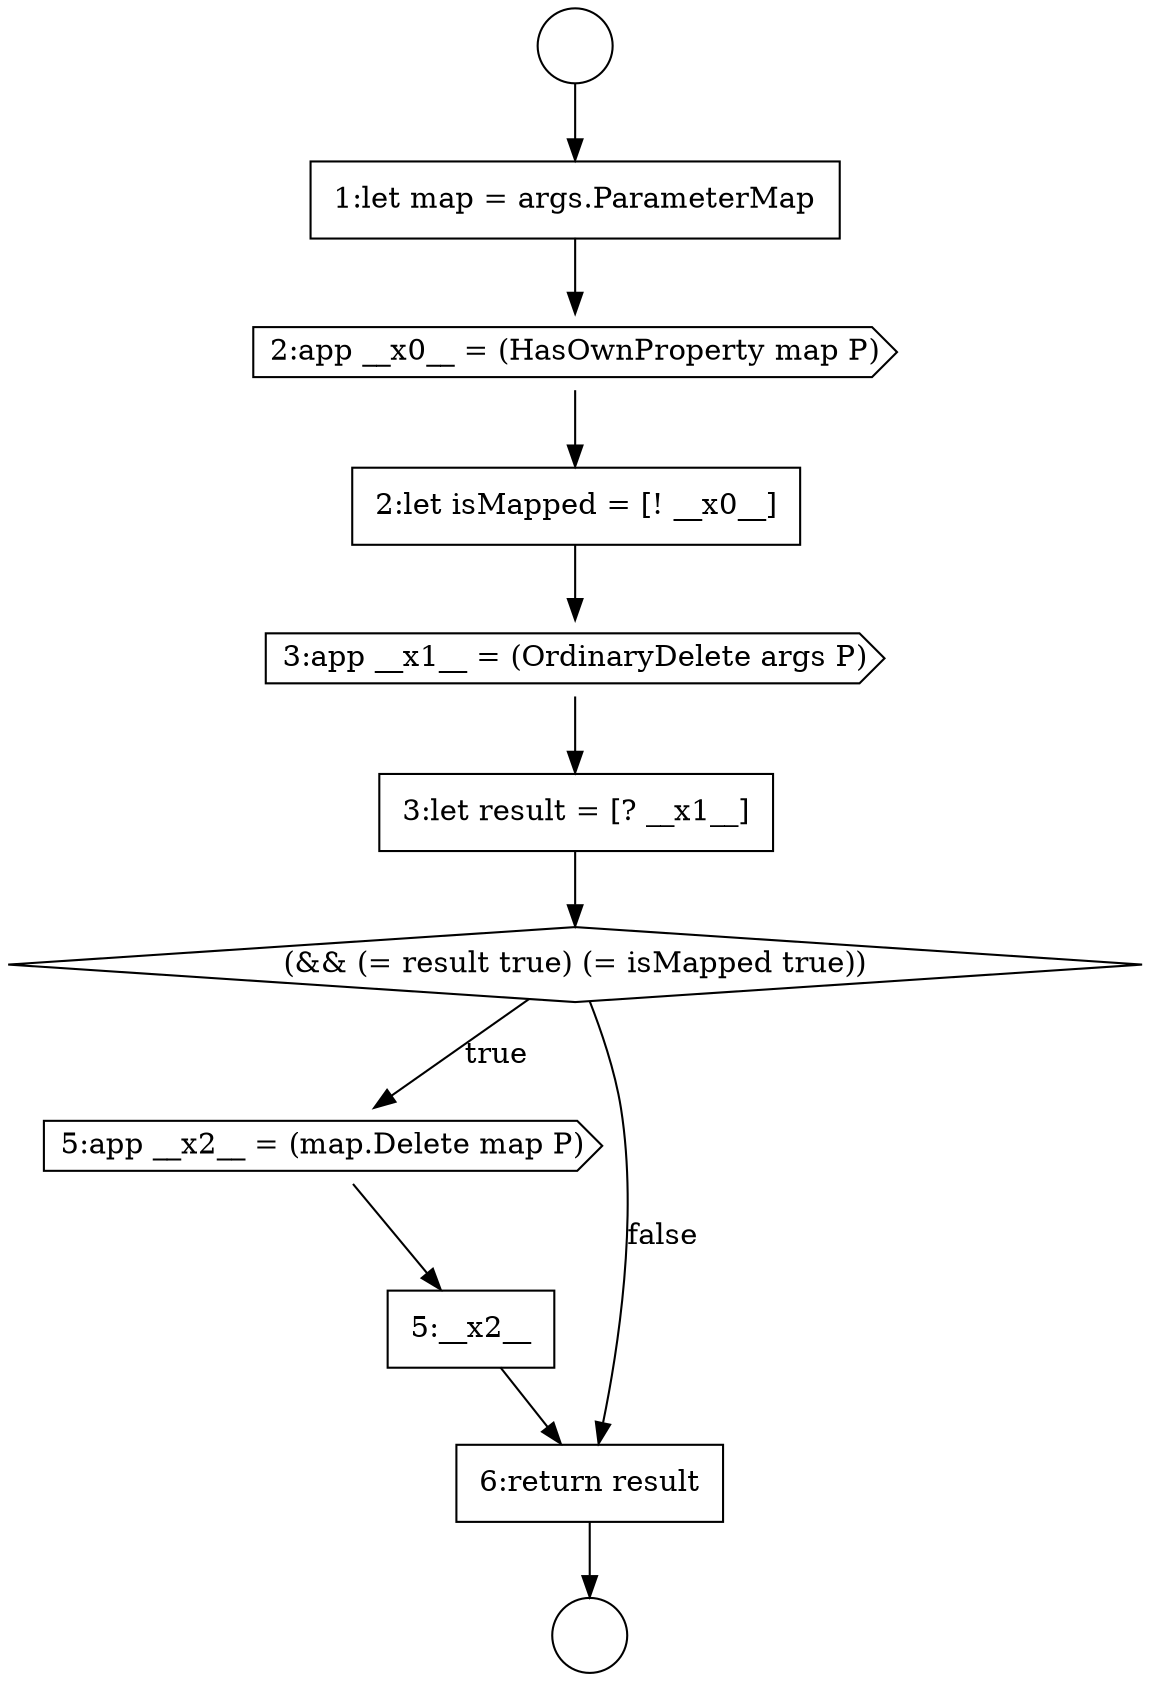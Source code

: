 digraph {
  node2348 [shape=circle label=" " color="black" fillcolor="white" style=filled]
  node2356 [shape=cds, label=<<font color="black">5:app __x2__ = (map.Delete map P)</font>> color="black" fillcolor="white" style=filled]
  node2349 [shape=circle label=" " color="black" fillcolor="white" style=filled]
  node2355 [shape=diamond, label=<<font color="black">(&amp;&amp; (= result true) (= isMapped true))</font>> color="black" fillcolor="white" style=filled]
  node2358 [shape=none, margin=0, label=<<font color="black">
    <table border="0" cellborder="1" cellspacing="0" cellpadding="10">
      <tr><td align="left">6:return result</td></tr>
    </table>
  </font>> color="black" fillcolor="white" style=filled]
  node2350 [shape=none, margin=0, label=<<font color="black">
    <table border="0" cellborder="1" cellspacing="0" cellpadding="10">
      <tr><td align="left">1:let map = args.ParameterMap</td></tr>
    </table>
  </font>> color="black" fillcolor="white" style=filled]
  node2354 [shape=none, margin=0, label=<<font color="black">
    <table border="0" cellborder="1" cellspacing="0" cellpadding="10">
      <tr><td align="left">3:let result = [? __x1__]</td></tr>
    </table>
  </font>> color="black" fillcolor="white" style=filled]
  node2357 [shape=none, margin=0, label=<<font color="black">
    <table border="0" cellborder="1" cellspacing="0" cellpadding="10">
      <tr><td align="left">5:__x2__</td></tr>
    </table>
  </font>> color="black" fillcolor="white" style=filled]
  node2352 [shape=none, margin=0, label=<<font color="black">
    <table border="0" cellborder="1" cellspacing="0" cellpadding="10">
      <tr><td align="left">2:let isMapped = [! __x0__]</td></tr>
    </table>
  </font>> color="black" fillcolor="white" style=filled]
  node2353 [shape=cds, label=<<font color="black">3:app __x1__ = (OrdinaryDelete args P)</font>> color="black" fillcolor="white" style=filled]
  node2351 [shape=cds, label=<<font color="black">2:app __x0__ = (HasOwnProperty map P)</font>> color="black" fillcolor="white" style=filled]
  node2351 -> node2352 [ color="black"]
  node2348 -> node2350 [ color="black"]
  node2350 -> node2351 [ color="black"]
  node2356 -> node2357 [ color="black"]
  node2354 -> node2355 [ color="black"]
  node2355 -> node2356 [label=<<font color="black">true</font>> color="black"]
  node2355 -> node2358 [label=<<font color="black">false</font>> color="black"]
  node2358 -> node2349 [ color="black"]
  node2357 -> node2358 [ color="black"]
  node2352 -> node2353 [ color="black"]
  node2353 -> node2354 [ color="black"]
}
